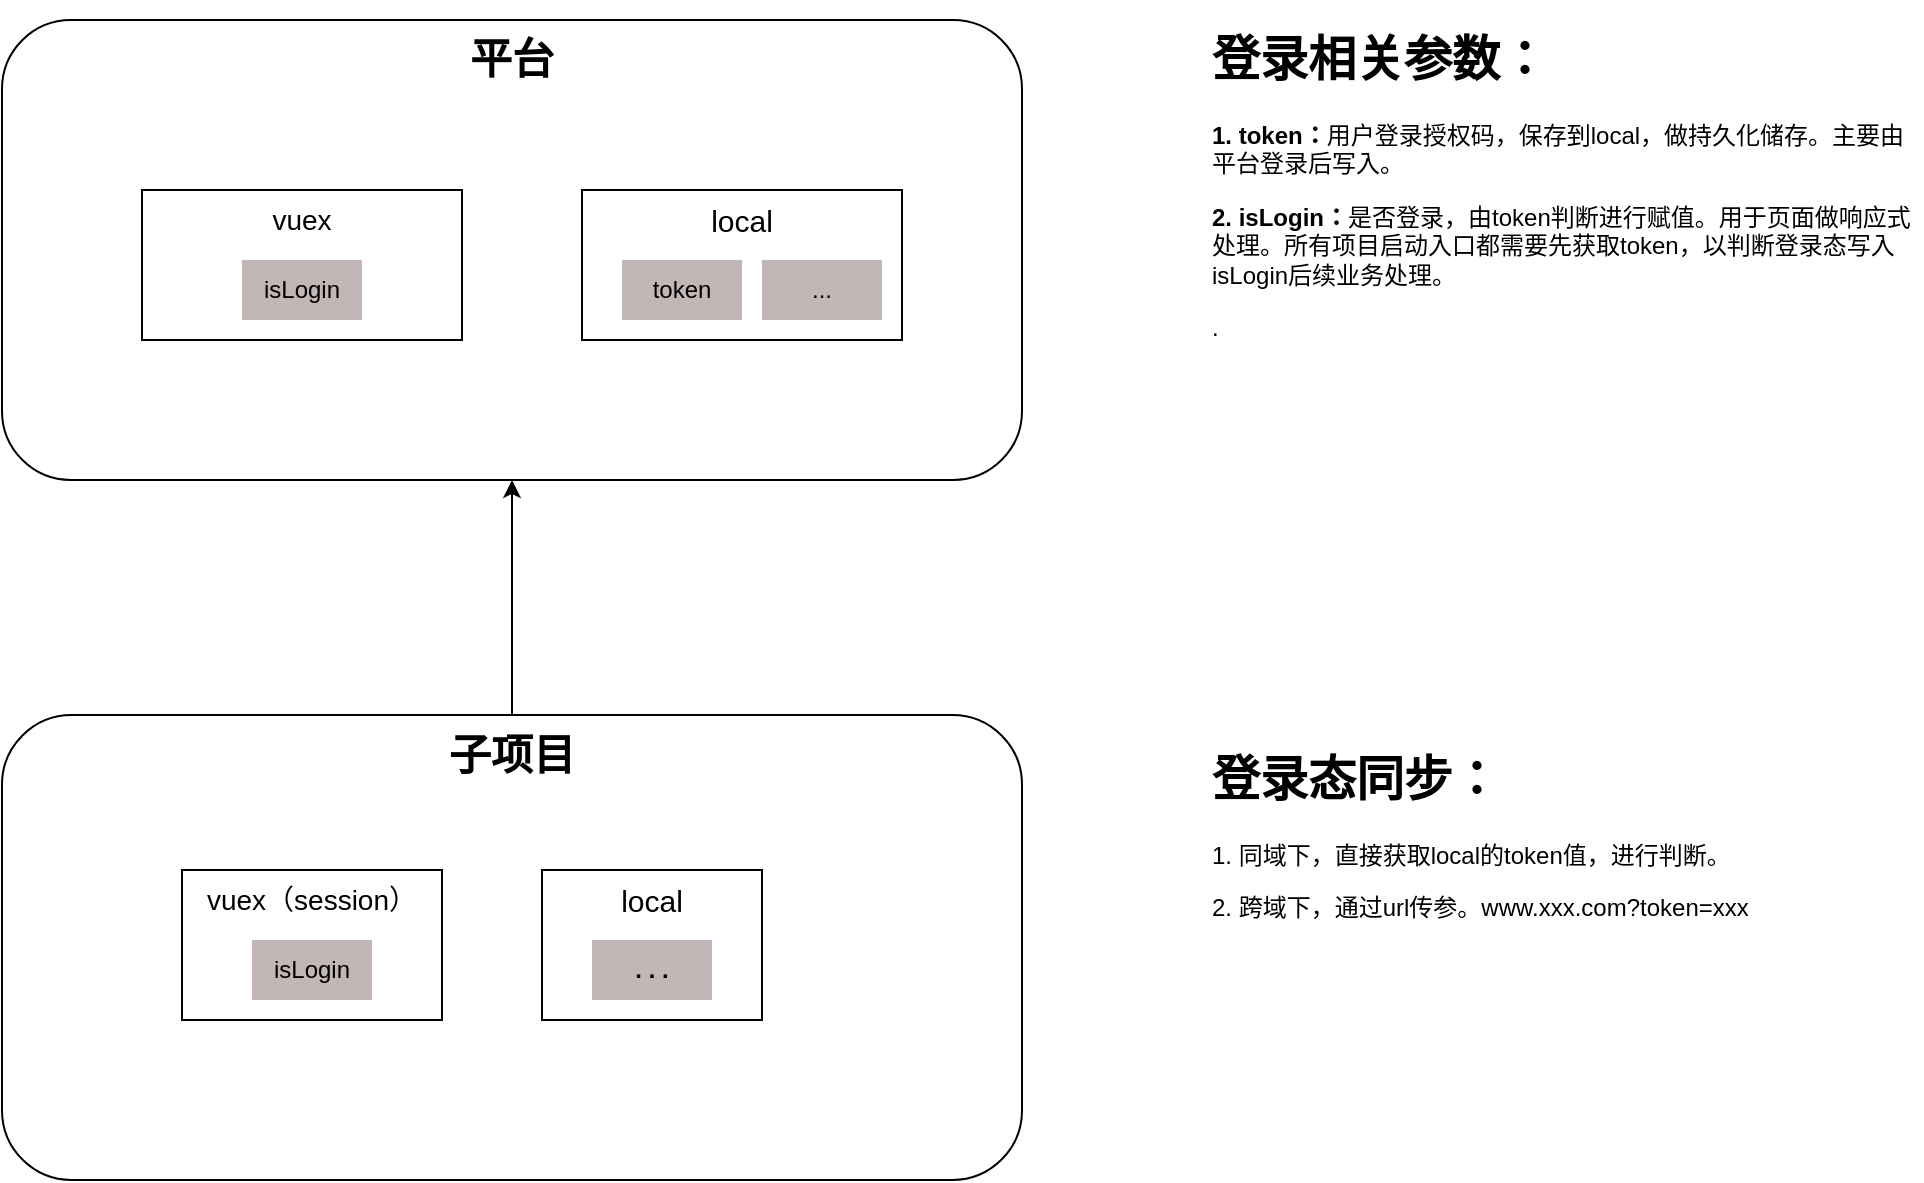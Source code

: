 <mxfile version="21.2.1" type="github">
  <diagram name="第 1 页" id="yQMvL_h6BA8Q6oHXnqyN">
    <mxGraphModel dx="1886" dy="820" grid="0" gridSize="10" guides="1" tooltips="1" connect="1" arrows="1" fold="1" page="1" pageScale="1" pageWidth="1200" pageHeight="1600" math="0" shadow="0">
      <root>
        <mxCell id="0" />
        <mxCell id="1" parent="0" />
        <mxCell id="R7AZTn6As0TXf9V7EhLT-1" value="平台" style="rounded=1;whiteSpace=wrap;html=1;fontSize=21;fontStyle=1;verticalAlign=top;" parent="1" vertex="1">
          <mxGeometry x="160" y="80" width="510" height="230" as="geometry" />
        </mxCell>
        <mxCell id="R7AZTn6As0TXf9V7EhLT-3" value="vuex" style="rounded=0;whiteSpace=wrap;html=1;fontSize=14;verticalAlign=top;" parent="1" vertex="1">
          <mxGeometry x="230" y="165" width="160" height="75" as="geometry" />
        </mxCell>
        <mxCell id="R7AZTn6As0TXf9V7EhLT-4" value="local" style="rounded=0;whiteSpace=wrap;html=1;fontSize=15;verticalAlign=top;" parent="1" vertex="1">
          <mxGeometry x="450" y="165" width="160" height="75" as="geometry" />
        </mxCell>
        <mxCell id="R7AZTn6As0TXf9V7EhLT-6" value="token" style="text;html=1;strokeColor=none;fillColor=#c3b6b6;align=center;verticalAlign=middle;whiteSpace=wrap;rounded=0;fillStyle=auto;" parent="1" vertex="1">
          <mxGeometry x="470" y="200" width="60" height="30" as="geometry" />
        </mxCell>
        <mxCell id="R7AZTn6As0TXf9V7EhLT-7" value="isLogin" style="text;html=1;strokeColor=none;fillColor=#c3b6b6;align=center;verticalAlign=middle;whiteSpace=wrap;rounded=0;fillStyle=auto;" parent="1" vertex="1">
          <mxGeometry x="280" y="200" width="60" height="30" as="geometry" />
        </mxCell>
        <mxCell id="R7AZTn6As0TXf9V7EhLT-14" style="edgeStyle=orthogonalEdgeStyle;rounded=0;orthogonalLoop=1;jettySize=auto;html=1;entryX=0.5;entryY=1;entryDx=0;entryDy=0;" parent="1" source="R7AZTn6As0TXf9V7EhLT-8" target="R7AZTn6As0TXf9V7EhLT-1" edge="1">
          <mxGeometry relative="1" as="geometry" />
        </mxCell>
        <mxCell id="R7AZTn6As0TXf9V7EhLT-8" value="子项目" style="rounded=1;whiteSpace=wrap;html=1;fontSize=21;fontStyle=1;verticalAlign=top;" parent="1" vertex="1">
          <mxGeometry x="160" y="427.5" width="510" height="232.5" as="geometry" />
        </mxCell>
        <mxCell id="R7AZTn6As0TXf9V7EhLT-9" value="vuex（session）" style="rounded=0;whiteSpace=wrap;html=1;fontSize=14;verticalAlign=top;" parent="1" vertex="1">
          <mxGeometry x="250" y="505" width="130" height="75" as="geometry" />
        </mxCell>
        <mxCell id="R7AZTn6As0TXf9V7EhLT-10" value="local" style="rounded=0;whiteSpace=wrap;html=1;fontSize=15;verticalAlign=top;" parent="1" vertex="1">
          <mxGeometry x="430" y="505" width="110" height="75" as="geometry" />
        </mxCell>
        <mxCell id="R7AZTn6As0TXf9V7EhLT-12" value="isLogin" style="text;html=1;strokeColor=none;fillColor=#c3b6b6;align=center;verticalAlign=middle;whiteSpace=wrap;rounded=0;fillStyle=auto;" parent="1" vertex="1">
          <mxGeometry x="285" y="540" width="60" height="30" as="geometry" />
        </mxCell>
        <mxCell id="R7AZTn6As0TXf9V7EhLT-13" value="&lt;h1&gt;登录相关参数：&lt;/h1&gt;&lt;p&gt;&lt;b&gt;1. token：&lt;/b&gt;用户登录授权码，保存到local，做持久化储存。主要由平台登录后写入。&lt;/p&gt;&lt;p&gt;&lt;b&gt;2. isLogin：&lt;/b&gt;是否登录，由token判断进行赋值。用于页面做响应式处理。所有项目启动入口都需要先获取token，以判断登录态写入isLogin后续业务处理。&lt;/p&gt;&lt;p&gt;.&lt;/p&gt;" style="text;html=1;strokeColor=none;fillColor=none;spacing=5;spacingTop=-20;whiteSpace=wrap;overflow=hidden;rounded=0;" parent="1" vertex="1">
          <mxGeometry x="760" y="80" width="360" height="330" as="geometry" />
        </mxCell>
        <mxCell id="R7AZTn6As0TXf9V7EhLT-15" value=". . ." style="text;html=1;strokeColor=none;fillColor=#c3b6b6;align=center;verticalAlign=middle;whiteSpace=wrap;rounded=0;fillStyle=auto;fontStyle=1" parent="1" vertex="1">
          <mxGeometry x="455" y="540" width="60" height="30" as="geometry" />
        </mxCell>
        <mxCell id="R7AZTn6As0TXf9V7EhLT-16" value="..." style="text;html=1;strokeColor=none;fillColor=#c3b6b6;align=center;verticalAlign=middle;whiteSpace=wrap;rounded=0;fillStyle=auto;" parent="1" vertex="1">
          <mxGeometry x="540" y="200" width="60" height="30" as="geometry" />
        </mxCell>
        <mxCell id="R7AZTn6As0TXf9V7EhLT-17" value="&lt;h1&gt;登录态同步：&lt;/h1&gt;&lt;p&gt;1. 同域下，直接获取local的token值，进行判断。&lt;/p&gt;&lt;p&gt;2. 跨域下，通过url传参。www.xxx.com?token=xxx&lt;/p&gt;" style="text;html=1;strokeColor=none;fillColor=none;spacing=5;spacingTop=-20;whiteSpace=wrap;overflow=hidden;rounded=0;" parent="1" vertex="1">
          <mxGeometry x="760" y="440" width="360" height="120" as="geometry" />
        </mxCell>
      </root>
    </mxGraphModel>
  </diagram>
</mxfile>
